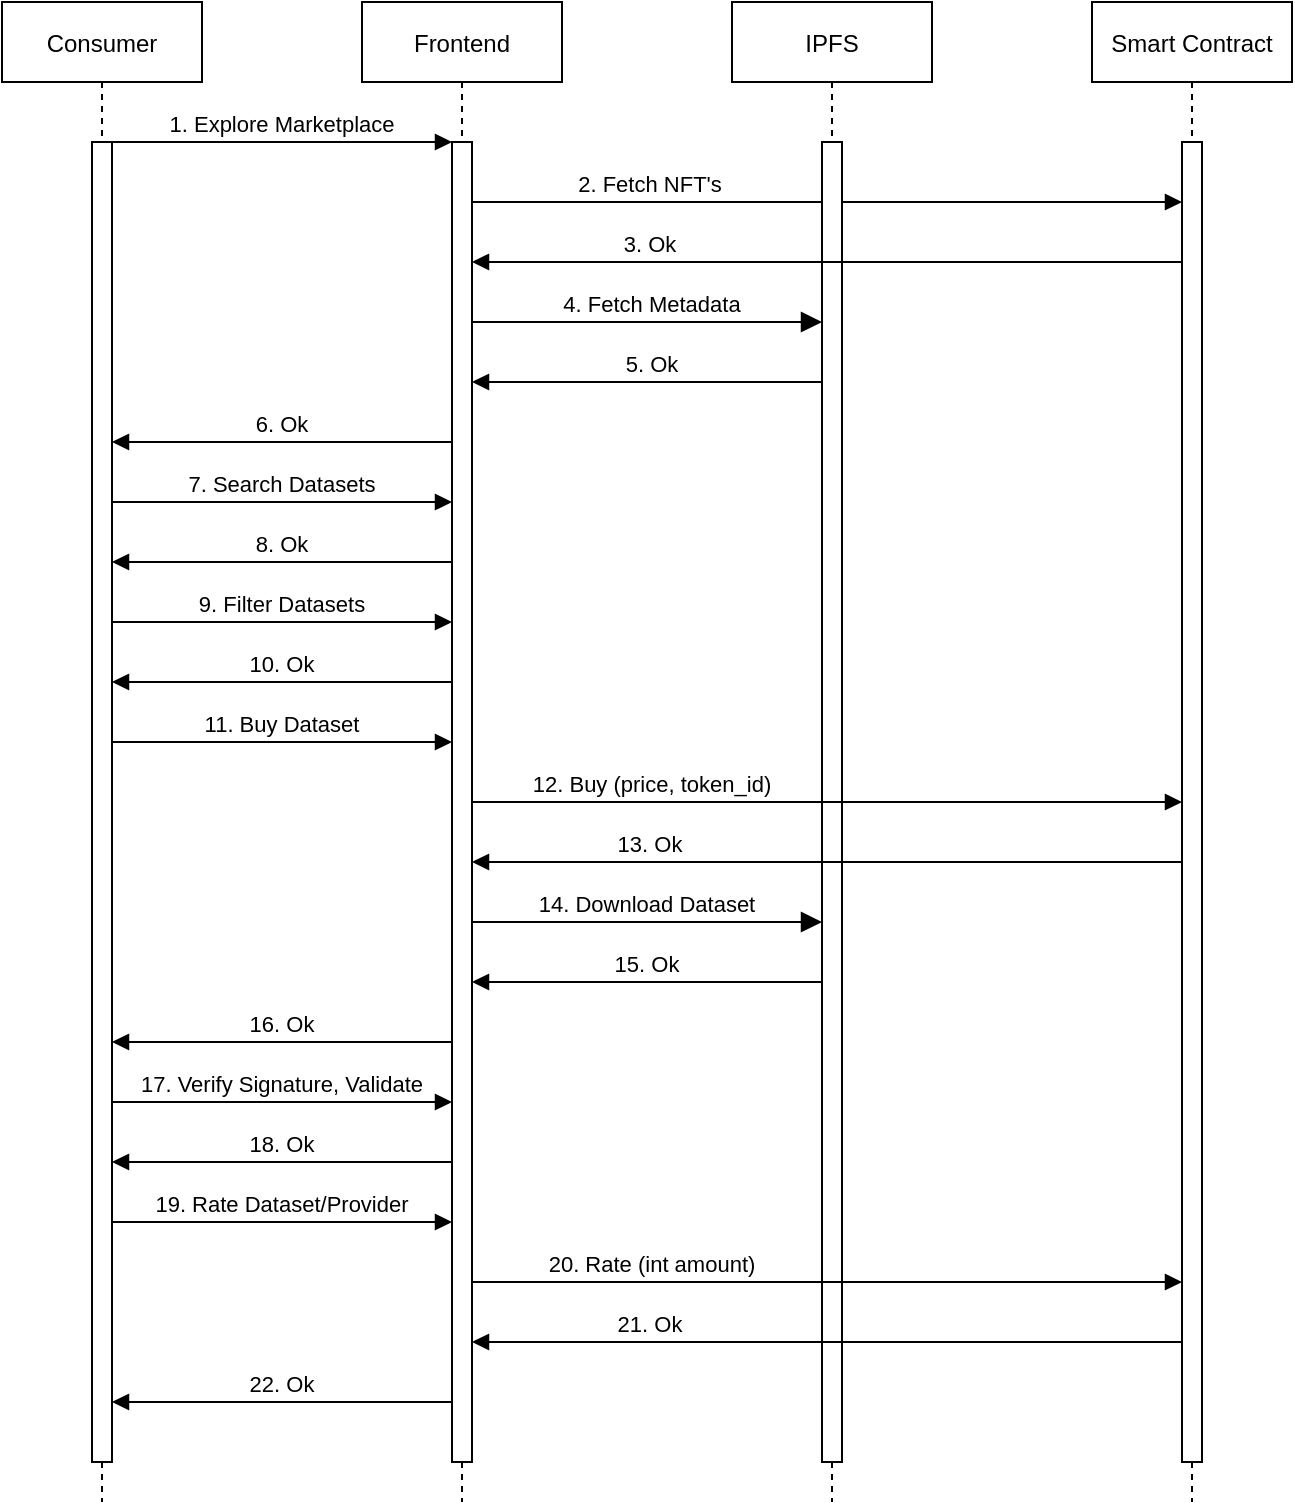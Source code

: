 <mxfile>
    <diagram id="BWXc0xiUh7XH1yX5u20s" name="Page-1">
        <mxGraphModel dx="1297" dy="744" grid="1" gridSize="10" guides="1" tooltips="1" connect="1" arrows="1" fold="1" page="1" pageScale="1" pageWidth="827" pageHeight="1169" math="0" shadow="0">
            <root>
                <mxCell id="0"/>
                <mxCell id="1" parent="0"/>
                <mxCell id="2" value="Consumer" style="shape=umlLifeline;perimeter=lifelinePerimeter;container=1;collapsible=0;recursiveResize=0;rounded=0;shadow=0;strokeWidth=1;" parent="1" vertex="1">
                    <mxGeometry x="95" y="80" width="100" height="750" as="geometry"/>
                </mxCell>
                <mxCell id="3" value="" style="points=[];perimeter=orthogonalPerimeter;rounded=0;shadow=0;strokeWidth=1;" parent="2" vertex="1">
                    <mxGeometry x="45" y="70" width="10" height="660" as="geometry"/>
                </mxCell>
                <mxCell id="4" value="Frontend" style="shape=umlLifeline;perimeter=lifelinePerimeter;container=1;collapsible=0;recursiveResize=0;rounded=0;shadow=0;strokeWidth=1;" parent="1" vertex="1">
                    <mxGeometry x="275" y="80" width="100" height="750" as="geometry"/>
                </mxCell>
                <mxCell id="5" value="" style="points=[];perimeter=orthogonalPerimeter;rounded=0;shadow=0;strokeWidth=1;" parent="4" vertex="1">
                    <mxGeometry x="45" y="70" width="10" height="660" as="geometry"/>
                </mxCell>
                <mxCell id="6" value="1. Explore Marketplace" style="verticalAlign=bottom;endArrow=block;entryX=0;entryY=0;shadow=0;strokeWidth=1;" parent="1" source="3" target="5" edge="1">
                    <mxGeometry relative="1" as="geometry">
                        <mxPoint x="250" y="160" as="sourcePoint"/>
                    </mxGeometry>
                </mxCell>
                <mxCell id="7" value="2. Fetch NFT's" style="verticalAlign=bottom;endArrow=block;shadow=0;strokeWidth=1;" parent="1" source="5" target="11" edge="1">
                    <mxGeometry x="-0.499" relative="1" as="geometry">
                        <mxPoint x="215" y="200" as="sourcePoint"/>
                        <mxPoint x="670" y="180" as="targetPoint"/>
                        <Array as="points">
                            <mxPoint x="590" y="180"/>
                        </Array>
                        <mxPoint as="offset"/>
                    </mxGeometry>
                </mxCell>
                <mxCell id="8" value="IPFS" style="shape=umlLifeline;perimeter=lifelinePerimeter;container=1;collapsible=0;recursiveResize=0;rounded=0;shadow=0;strokeWidth=1;" parent="1" vertex="1">
                    <mxGeometry x="460" y="80" width="100" height="750" as="geometry"/>
                </mxCell>
                <mxCell id="9" value="" style="points=[];perimeter=orthogonalPerimeter;rounded=0;shadow=0;strokeWidth=1;" parent="8" vertex="1">
                    <mxGeometry x="45" y="70" width="10" height="660" as="geometry"/>
                </mxCell>
                <mxCell id="10" value="Smart Contract" style="shape=umlLifeline;perimeter=lifelinePerimeter;container=1;collapsible=0;recursiveResize=0;rounded=0;shadow=0;strokeWidth=1;" parent="1" vertex="1">
                    <mxGeometry x="640" y="80" width="100" height="750" as="geometry"/>
                </mxCell>
                <mxCell id="11" value="" style="points=[];perimeter=orthogonalPerimeter;rounded=0;shadow=0;strokeWidth=1;" parent="10" vertex="1">
                    <mxGeometry x="45" y="70" width="10" height="660" as="geometry"/>
                </mxCell>
                <mxCell id="13" value="3. Ok" style="verticalAlign=bottom;endArrow=none;shadow=0;strokeWidth=1;startArrow=block;startFill=1;endFill=0;" parent="1" target="11" edge="1" source="5">
                    <mxGeometry x="-0.499" relative="1" as="geometry">
                        <mxPoint x="330.25" y="220" as="sourcePoint"/>
                        <mxPoint x="660" y="220" as="targetPoint"/>
                        <Array as="points">
                            <mxPoint x="490" y="210"/>
                            <mxPoint x="590" y="210"/>
                        </Array>
                        <mxPoint as="offset"/>
                    </mxGeometry>
                </mxCell>
                <mxCell id="14" value="4. Fetch Metadata" style="verticalAlign=bottom;endArrow=block;endSize=8;shadow=0;strokeWidth=1;endFill=1;" parent="1" source="5" target="9" edge="1">
                    <mxGeometry x="0.029" relative="1" as="geometry">
                        <mxPoint x="499" y="260" as="targetPoint"/>
                        <mxPoint x="400" y="259" as="sourcePoint"/>
                        <Array as="points">
                            <mxPoint x="370" y="240"/>
                            <mxPoint x="420" y="240"/>
                            <mxPoint x="440" y="240"/>
                            <mxPoint x="480" y="240"/>
                        </Array>
                        <mxPoint as="offset"/>
                    </mxGeometry>
                </mxCell>
                <mxCell id="21" value="6. Ok" style="verticalAlign=bottom;endArrow=block;shadow=0;strokeWidth=1;exitX=0;exitY=0.214;exitDx=0;exitDy=0;exitPerimeter=0;" parent="1" edge="1">
                    <mxGeometry relative="1" as="geometry">
                        <mxPoint x="320" y="300" as="sourcePoint"/>
                        <mxPoint x="150" y="300" as="targetPoint"/>
                    </mxGeometry>
                </mxCell>
                <mxCell id="22" value="5. Ok" style="verticalAlign=bottom;endArrow=none;shadow=0;strokeWidth=1;startArrow=block;startFill=1;endFill=0;" parent="1" target="9" edge="1" source="5">
                    <mxGeometry x="0.027" relative="1" as="geometry">
                        <mxPoint x="330.25" y="300" as="sourcePoint"/>
                        <mxPoint x="490" y="300" as="targetPoint"/>
                        <Array as="points">
                            <mxPoint x="380" y="270"/>
                            <mxPoint x="440" y="270"/>
                            <mxPoint x="470" y="270"/>
                        </Array>
                        <mxPoint as="offset"/>
                    </mxGeometry>
                </mxCell>
                <mxCell id="23" value="7. Search Datasets" style="verticalAlign=bottom;endArrow=block;entryX=0;entryY=0;shadow=0;strokeWidth=1;" parent="1" edge="1">
                    <mxGeometry relative="1" as="geometry">
                        <mxPoint x="150" y="330.0" as="sourcePoint"/>
                        <mxPoint x="320" y="330.0" as="targetPoint"/>
                    </mxGeometry>
                </mxCell>
                <mxCell id="24" value="8. Ok" style="verticalAlign=bottom;endArrow=none;entryX=0;entryY=0;shadow=0;strokeWidth=1;startArrow=block;startFill=1;endFill=0;" parent="1" edge="1">
                    <mxGeometry relative="1" as="geometry">
                        <mxPoint x="150" y="360.0" as="sourcePoint"/>
                        <mxPoint x="320" y="360.0" as="targetPoint"/>
                    </mxGeometry>
                </mxCell>
                <mxCell id="25" value="9. Filter Datasets" style="verticalAlign=bottom;endArrow=block;entryX=0;entryY=0;shadow=0;strokeWidth=1;" parent="1" edge="1">
                    <mxGeometry relative="1" as="geometry">
                        <mxPoint x="150" y="390.0" as="sourcePoint"/>
                        <mxPoint x="320" y="390.0" as="targetPoint"/>
                    </mxGeometry>
                </mxCell>
                <mxCell id="26" value="10. Ok" style="verticalAlign=bottom;endArrow=none;entryX=0;entryY=0;shadow=0;strokeWidth=1;startArrow=block;startFill=1;endFill=0;" parent="1" edge="1">
                    <mxGeometry relative="1" as="geometry">
                        <mxPoint x="150" y="420.0" as="sourcePoint"/>
                        <mxPoint x="320" y="420.0" as="targetPoint"/>
                    </mxGeometry>
                </mxCell>
                <mxCell id="27" value="11. Buy Dataset" style="verticalAlign=bottom;endArrow=block;entryX=0;entryY=0;shadow=0;strokeWidth=1;startArrow=none;startFill=0;endFill=1;" parent="1" edge="1">
                    <mxGeometry relative="1" as="geometry">
                        <mxPoint x="150" y="450.0" as="sourcePoint"/>
                        <mxPoint x="320" y="450.0" as="targetPoint"/>
                    </mxGeometry>
                </mxCell>
                <mxCell id="28" value="12. Buy (price, token_id)" style="verticalAlign=bottom;endArrow=block;shadow=0;strokeWidth=1;startArrow=none;startFill=0;endFill=1;" parent="1" target="11" edge="1" source="5">
                    <mxGeometry x="-0.493" relative="1" as="geometry">
                        <mxPoint x="330" y="580" as="sourcePoint"/>
                        <mxPoint x="504.75" y="580" as="targetPoint"/>
                        <Array as="points">
                            <mxPoint x="380" y="480"/>
                            <mxPoint x="470" y="480"/>
                        </Array>
                        <mxPoint as="offset"/>
                    </mxGeometry>
                </mxCell>
                <mxCell id="29" value="13. Ok" style="verticalAlign=bottom;endArrow=none;shadow=0;strokeWidth=1;startArrow=block;startFill=1;endFill=0;" parent="1" target="11" edge="1" source="5">
                    <mxGeometry x="-0.499" relative="1" as="geometry">
                        <mxPoint x="340" y="510" as="sourcePoint"/>
                        <mxPoint x="670" y="620" as="targetPoint"/>
                        <Array as="points">
                            <mxPoint x="480" y="510"/>
                        </Array>
                        <mxPoint as="offset"/>
                    </mxGeometry>
                </mxCell>
                <mxCell id="30" value="14. Download Dataset" style="verticalAlign=bottom;endArrow=block;endSize=8;shadow=0;strokeWidth=1;endFill=1;" parent="1" edge="1">
                    <mxGeometry relative="1" as="geometry">
                        <mxPoint x="505" y="540" as="targetPoint"/>
                        <mxPoint x="330" y="540" as="sourcePoint"/>
                        <Array as="points">
                            <mxPoint x="440" y="540"/>
                            <mxPoint x="480" y="540"/>
                        </Array>
                    </mxGeometry>
                </mxCell>
                <mxCell id="31" value="15. Ok" style="verticalAlign=bottom;endArrow=none;shadow=0;strokeWidth=1;startArrow=block;startFill=1;endFill=0;" parent="1" target="9" edge="1" source="5">
                    <mxGeometry relative="1" as="geometry">
                        <mxPoint x="330" y="700.0" as="sourcePoint"/>
                        <mxPoint x="500" y="700.0" as="targetPoint"/>
                        <Array as="points">
                            <mxPoint x="370" y="570"/>
                        </Array>
                    </mxGeometry>
                </mxCell>
                <mxCell id="32" value="16. Ok" style="verticalAlign=bottom;endArrow=none;entryX=0;entryY=0;shadow=0;strokeWidth=1;startArrow=block;startFill=1;endFill=0;" parent="1" edge="1">
                    <mxGeometry relative="1" as="geometry">
                        <mxPoint x="150" y="600.0" as="sourcePoint"/>
                        <mxPoint x="320" y="600.0" as="targetPoint"/>
                    </mxGeometry>
                </mxCell>
                <mxCell id="33" value="19. Rate Dataset/Provider" style="verticalAlign=bottom;endArrow=block;entryX=0;entryY=0;shadow=0;strokeWidth=1;startArrow=none;startFill=0;endFill=1;" parent="1" edge="1">
                    <mxGeometry relative="1" as="geometry">
                        <mxPoint x="150" y="690.0" as="sourcePoint"/>
                        <mxPoint x="320" y="690.0" as="targetPoint"/>
                    </mxGeometry>
                </mxCell>
                <mxCell id="34" value="20. Rate (int amount)" style="verticalAlign=bottom;endArrow=block;shadow=0;strokeWidth=1;startArrow=none;startFill=0;endFill=1;" parent="1" edge="1">
                    <mxGeometry x="-0.493" relative="1" as="geometry">
                        <mxPoint x="330" y="720" as="sourcePoint"/>
                        <mxPoint x="685" y="720" as="targetPoint"/>
                        <Array as="points">
                            <mxPoint x="400" y="720"/>
                        </Array>
                        <mxPoint as="offset"/>
                    </mxGeometry>
                </mxCell>
                <mxCell id="35" value="21. Ok" style="verticalAlign=bottom;endArrow=none;shadow=0;strokeWidth=1;startArrow=block;startFill=1;endFill=0;" parent="1" edge="1">
                    <mxGeometry x="-0.499" relative="1" as="geometry">
                        <mxPoint x="330" y="750" as="sourcePoint"/>
                        <mxPoint x="685" y="750" as="targetPoint"/>
                        <Array as="points">
                            <mxPoint x="480" y="750"/>
                            <mxPoint x="600" y="750"/>
                        </Array>
                        <mxPoint as="offset"/>
                    </mxGeometry>
                </mxCell>
                <mxCell id="36" value="22. Ok" style="verticalAlign=bottom;endArrow=none;entryX=0;entryY=0;shadow=0;strokeWidth=1;startArrow=block;startFill=1;endFill=0;" parent="1" edge="1">
                    <mxGeometry relative="1" as="geometry">
                        <mxPoint x="150" y="780.0" as="sourcePoint"/>
                        <mxPoint x="320" y="780.0" as="targetPoint"/>
                    </mxGeometry>
                </mxCell>
                <mxCell id="37" value="17. Verify Signature, Validate" style="verticalAlign=bottom;endArrow=block;entryX=0;entryY=0;shadow=0;strokeWidth=1;startArrow=none;startFill=0;endFill=1;" edge="1" parent="1">
                    <mxGeometry relative="1" as="geometry">
                        <mxPoint x="150" y="630.0" as="sourcePoint"/>
                        <mxPoint x="320" y="630.0" as="targetPoint"/>
                    </mxGeometry>
                </mxCell>
                <mxCell id="38" value="18. Ok" style="verticalAlign=bottom;endArrow=none;entryX=0;entryY=0;shadow=0;strokeWidth=1;startArrow=block;startFill=1;endFill=0;" edge="1" parent="1">
                    <mxGeometry relative="1" as="geometry">
                        <mxPoint x="150" y="660.0" as="sourcePoint"/>
                        <mxPoint x="320" y="660.0" as="targetPoint"/>
                    </mxGeometry>
                </mxCell>
            </root>
        </mxGraphModel>
    </diagram>
</mxfile>